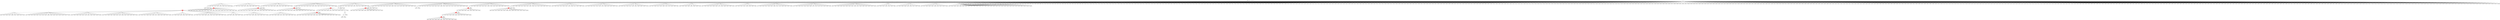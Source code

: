 digraph g {
	"60" -> "61";
	"61" [label="5"];
	"43" -> "44";
	"44" [label="24"];
	"43" -> "45";
	"45" [label="36"];
	"43" -> "46";
	"46" [label="26"];
	"43" -> "47";
	"47" [label="45"];
	"43" -> "48";
	"48" [label="11"];
	"43" -> "49";
	"49" [label="25"];
	"43" -> "50";
	"50" [label="50"];
	"43" -> "51";
	"51" [label="32"];
	"43" -> "52";
	"52" [label="18"];
	"43" -> "53";
	"53" [label="38"];
	"42" -> "43";
	"43" [color=indianred1, style=filled, label="44"];
	"41" -> "42";
	"42" [color=indianred1, style=filled, label="4"];
	"40" -> "41";
	"41" [label="44"];
	"34" -> "35";
	"35" [color=indianred1, style=filled, label="7"];
	"33" -> "34";
	"34" [label="34"];
	"28" -> "29";
	"29" [color=indianred1, style=filled, label="28"];
	"27" -> "28";
	"28" [label="14"];
	"24" -> "25";
	"25" [color=indianred1, style=filled, label="15"];
	"23" -> "24";
	"24" [label="30"];
	"21" -> "22";
	"22" [label="31"];
	"20" -> "21";
	"21" [label="33"];
	"19" -> "20";
	"20" [label="49"];
	"18" -> "19";
	"19" [label="10"];
	"18" -> "23";
	"23" [color=indianred1, style=filled, label="47"];
	"17" -> "18";
	"18" [label="15"];
	"15" -> "16";
	"16" [color=indianred1, style=filled, label="3"];
	"14" -> "15";
	"15" [label="17"];
	"12" -> "13";
	"13" [label="9"];
	"10" -> "11";
	"11" [color=indianred1, style=filled, label="35"];
	"9" -> "10";
	"10" [label="16"];
	"8" -> "9";
	"9" [color=indianred1, style=filled, label="6"];
	"7" -> "8";
	"8" [label="35"];
	"6" -> "7";
	"7" [color=indianred1, style=filled, label="39"];
	"5" -> "6";
	"6" [label="6"];
	"3" -> "4";
	"4" [color=indianred1, style=filled, label="27"];
	"2" -> "3";
	"3" [label="21"];
	"0" -> "1";
	"1" [label="20"];
	"0" -> "2";
	"2" [label="27"];
	"0" -> "5";
	"5" [label="39"];
	"0" -> "12";
	"12" [label="8"];
	"0" -> "14";
	"14" [label="3"];
	"0" -> "17";
	"17" [label="47"];
	"0" -> "26";
	"26" [label="37"];
	"0" -> "27";
	"27" [label="28"];
	"0" -> "30";
	"30" [label="1"];
	"0" -> "31";
	"31" [label="48"];
	"0" -> "32";
	"32" [label="19"];
	"0" -> "33";
	"33" [label="7"];
	"0" -> "36";
	"36" [label="2"];
	"0" -> "37";
	"37" [label="46"];
	"0" -> "38";
	"38" [label="23"];
	"0" -> "39";
	"39" [label="42"];
	"0" -> "40";
	"40" [label="4"];
	"0" -> "54";
	"54" [label="13"];
	"0" -> "55";
	"55" [label="29"];
	"0" -> "56";
	"56" [label="41"];
	"0" -> "57";
	"57" [label="12"];
	"0" -> "58";
	"58" [label="40"];
	"0" -> "59";
	"59" [label="43"];
	"0" -> "60";
	"60" [label="22"];
	"0" [label="germline"];
	"0" -> "cell1";
	"cell1" [shape=box];
	"0" -> "cell2";
	"cell2" [shape=box];
	"50" -> "cell3";
	"cell3" [shape=box];
	"56" -> "cell4";
	"cell4" [shape=box];
	"57" -> "cell5";
	"cell5" [shape=box];
	"0" -> "cell6";
	"cell6" [shape=box];
	"38" -> "cell7";
	"cell7" [shape=box];
	"0" -> "cell8";
	"cell8" [shape=box];
	"60" -> "cell9";
	"cell9" [shape=box];
	"34" -> "cell10";
	"cell10" [shape=box];
	"0" -> "cell11";
	"cell11" [shape=box];
	"0" -> "cell12";
	"cell12" [shape=box];
	"0" -> "cell13";
	"cell13" [shape=box];
	"0" -> "cell14";
	"cell14" [shape=box];
	"48" -> "cell15";
	"cell15" [shape=box];
	"0" -> "cell16";
	"cell16" [shape=box];
	"45" -> "cell17";
	"cell17" [shape=box];
	"0" -> "cell18";
	"cell18" [shape=box];
	"14" -> "cell19";
	"cell19" [shape=box];
	"12" -> "cell20";
	"cell20" [shape=box];
	"36" -> "cell21";
	"cell21" [shape=box];
	"0" -> "cell22";
	"cell22" [shape=box];
	"0" -> "cell23";
	"cell23" [shape=box];
	"0" -> "cell24";
	"cell24" [shape=box];
	"0" -> "cell25";
	"cell25" [shape=box];
	"0" -> "cell26";
	"cell26" [shape=box];
	"59" -> "cell27";
	"cell27" [shape=box];
	"42" -> "cell28";
	"cell28" [shape=box];
	"45" -> "cell29";
	"cell29" [shape=box];
	"0" -> "cell30";
	"cell30" [shape=box];
	"52" -> "cell31";
	"cell31" [shape=box];
	"29" -> "cell32";
	"cell32" [shape=box];
	"0" -> "cell33";
	"cell33" [shape=box];
	"27" -> "cell34";
	"cell34" [shape=box];
	"42" -> "cell35";
	"cell35" [shape=box];
	"4" -> "cell36";
	"cell36" [shape=box];
	"39" -> "cell37";
	"cell37" [shape=box];
	"16" -> "cell38";
	"cell38" [shape=box];
	"58" -> "cell39";
	"cell39" [shape=box];
	"0" -> "cell40";
	"cell40" [shape=box];
	"0" -> "cell41";
	"cell41" [shape=box];
	"31" -> "cell42";
	"cell42" [shape=box];
	"12" -> "cell43";
	"cell43" [shape=box];
	"0" -> "cell44";
	"cell44" [shape=box];
	"0" -> "cell45";
	"cell45" [shape=box];
	"0" -> "cell46";
	"cell46" [shape=box];
	"0" -> "cell47";
	"cell47" [shape=box];
	"33" -> "cell48";
	"cell48" [shape=box];
	"0" -> "cell49";
	"cell49" [shape=box];
	"11" -> "cell50";
	"cell50" [shape=box];
	"12" -> "cell51";
	"cell51" [shape=box];
	"0" -> "cell52";
	"cell52" [shape=box];
	"12" -> "cell53";
	"cell53" [shape=box];
	"0" -> "cell54";
	"cell54" [shape=box];
	"53" -> "cell55";
	"cell55" [shape=box];
	"30" -> "cell56";
	"cell56" [shape=box];
	"33" -> "cell57";
	"cell57" [shape=box];
	"0" -> "cell58";
	"cell58" [shape=box];
	"17" -> "cell59";
	"cell59" [shape=box];
	"0" -> "cell60";
	"cell60" [shape=box];
	"0" -> "cell61";
	"cell61" [shape=box];
	"5" -> "cell62";
	"cell62" [shape=box];
	"51" -> "cell63";
	"cell63" [shape=box];
	"40" -> "cell64";
	"cell64" [shape=box];
	"0" -> "cell65";
	"cell65" [shape=box];
	"0" -> "cell66";
	"cell66" [shape=box];
	"60" -> "cell67";
	"cell67" [shape=box];
	"0" -> "cell68";
	"cell68" [shape=box];
	"11" -> "cell69";
	"cell69" [shape=box];
	"17" -> "cell70";
	"cell70" [shape=box];
	"0" -> "cell71";
	"cell71" [shape=box];
	"31" -> "cell72";
	"cell72" [shape=box];
	"26" -> "cell73";
	"cell73" [shape=box];
	"0" -> "cell74";
	"cell74" [shape=box];
	"57" -> "cell75";
	"cell75" [shape=box];
	"0" -> "cell76";
	"cell76" [shape=box];
	"49" -> "cell77";
	"cell77" [shape=box];
	"0" -> "cell78";
	"cell78" [shape=box];
	"9" -> "cell79";
	"cell79" [shape=box];
	"0" -> "cell80";
	"cell80" [shape=box];
	"60" -> "cell81";
	"cell81" [shape=box];
	"1" -> "cell82";
	"cell82" [shape=box];
	"27" -> "cell83";
	"cell83" [shape=box];
	"0" -> "cell84";
	"cell84" [shape=box];
	"0" -> "cell85";
	"cell85" [shape=box];
	"37" -> "cell86";
	"cell86" [shape=box];
	"0" -> "cell87";
	"cell87" [shape=box];
	"35" -> "cell88";
	"cell88" [shape=box];
	"0" -> "cell89";
	"cell89" [shape=box];
	"0" -> "cell90";
	"cell90" [shape=box];
	"0" -> "cell91";
	"cell91" [shape=box];
	"0" -> "cell92";
	"cell92" [shape=box];
	"0" -> "cell93";
	"cell93" [shape=box];
	"0" -> "cell94";
	"cell94" [shape=box];
	"0" -> "cell95";
	"cell95" [shape=box];
	"0" -> "cell96";
	"cell96" [shape=box];
	"0" -> "cell97";
	"cell97" [shape=box];
	"30" -> "cell98";
	"cell98" [shape=box];
	"25" -> "cell99";
	"cell99" [shape=box];
	"0" -> "cell100";
	"cell100" [shape=box];
	"0" -> "cell101";
	"cell101" [shape=box];
	"46" -> "cell102";
	"cell102" [shape=box];
	"56" -> "cell103";
	"cell103" [shape=box];
	"12" -> "cell104";
	"cell104" [shape=box];
	"55" -> "cell105";
	"cell105" [shape=box];
	"51" -> "cell106";
	"cell106" [shape=box];
	"4" -> "cell107";
	"cell107" [shape=box];
	"35" -> "cell108";
	"cell108" [shape=box];
	"0" -> "cell109";
	"cell109" [shape=box];
	"0" -> "cell110";
	"cell110" [shape=box];
	"40" -> "cell111";
	"cell111" [shape=box];
	"13" -> "cell112";
	"cell112" [shape=box];
	"47" -> "cell113";
	"cell113" [shape=box];
	"30" -> "cell114";
	"cell114" [shape=box];
	"42" -> "cell115";
	"cell115" [shape=box];
	"23" -> "cell116";
	"cell116" [shape=box];
	"0" -> "cell117";
	"cell117" [shape=box];
	"0" -> "cell118";
	"cell118" [shape=box];
	"29" -> "cell119";
	"cell119" [shape=box];
	"0" -> "cell120";
	"cell120" [shape=box];
	"0" -> "cell121";
	"cell121" [shape=box];
	"0" -> "cell122";
	"cell122" [shape=box];
	"50" -> "cell123";
	"cell123" [shape=box];
	"33" -> "cell124";
	"cell124" [shape=box];
	"0" -> "cell125";
	"cell125" [shape=box];
	"0" -> "cell126";
	"cell126" [shape=box];
	"0" -> "cell127";
	"cell127" [shape=box];
	"14" -> "cell128";
	"cell128" [shape=box];
	"27" -> "cell129";
	"cell129" [shape=box];
	"0" -> "cell130";
	"cell130" [shape=box];
	"42" -> "cell131";
	"cell131" [shape=box];
	"0" -> "cell132";
	"cell132" [shape=box];
	"38" -> "cell133";
	"cell133" [shape=box];
	"0" -> "cell134";
	"cell134" [shape=box];
	"0" -> "cell135";
	"cell135" [shape=box];
	"0" -> "cell136";
	"cell136" [shape=box];
	"0" -> "cell137";
	"cell137" [shape=box];
	"0" -> "cell138";
	"cell138" [shape=box];
	"7" -> "cell139";
	"cell139" [shape=box];
	"27" -> "cell140";
	"cell140" [shape=box];
	"50" -> "cell141";
	"cell141" [shape=box];
	"35" -> "cell142";
	"cell142" [shape=box];
	"61" -> "cell143";
	"cell143" [shape=box];
	"9" -> "cell144";
	"cell144" [shape=box];
	"0" -> "cell145";
	"cell145" [shape=box];
	"0" -> "cell146";
	"cell146" [shape=box];
	"0" -> "cell147";
	"cell147" [shape=box];
	"14" -> "cell148";
	"cell148" [shape=box];
	"0" -> "cell149";
	"cell149" [shape=box];
	"53" -> "cell150";
	"cell150" [shape=box];
	"0" -> "cell151";
	"cell151" [shape=box];
	"52" -> "cell152";
	"cell152" [shape=box];
	"0" -> "cell153";
	"cell153" [shape=box];
	"0" -> "cell154";
	"cell154" [shape=box];
	"37" -> "cell155";
	"cell155" [shape=box];
	"26" -> "cell156";
	"cell156" [shape=box];
	"37" -> "cell157";
	"cell157" [shape=box];
	"45" -> "cell158";
	"cell158" [shape=box];
	"0" -> "cell159";
	"cell159" [shape=box];
	"0" -> "cell160";
	"cell160" [shape=box];
	"26" -> "cell161";
	"cell161" [shape=box];
	"0" -> "cell162";
	"cell162" [shape=box];
	"0" -> "cell163";
	"cell163" [shape=box];
	"16" -> "cell164";
	"cell164" [shape=box];
	"42" -> "cell165";
	"cell165" [shape=box];
	"0" -> "cell166";
	"cell166" [shape=box];
	"0" -> "cell167";
	"cell167" [shape=box];
	"0" -> "cell168";
	"cell168" [shape=box];
	"49" -> "cell169";
	"cell169" [shape=box];
	"0" -> "cell170";
	"cell170" [shape=box];
	"0" -> "cell171";
	"cell171" [shape=box];
	"0" -> "cell172";
	"cell172" [shape=box];
	"4" -> "cell173";
	"cell173" [shape=box];
	"0" -> "cell174";
	"cell174" [shape=box];
	"0" -> "cell175";
	"cell175" [shape=box];
	"0" -> "cell176";
	"cell176" [shape=box];
	"35" -> "cell177";
	"cell177" [shape=box];
	"47" -> "cell178";
	"cell178" [shape=box];
	"0" -> "cell179";
	"cell179" [shape=box];
	"30" -> "cell180";
	"cell180" [shape=box];
	"0" -> "cell181";
	"cell181" [shape=box];
	"0" -> "cell182";
	"cell182" [shape=box];
	"2" -> "cell183";
	"cell183" [shape=box];
	"39" -> "cell184";
	"cell184" [shape=box];
	"0" -> "cell185";
	"cell185" [shape=box];
	"1" -> "cell186";
	"cell186" [shape=box];
	"28" -> "cell187";
	"cell187" [shape=box];
	"23" -> "cell188";
	"cell188" [shape=box];
	"0" -> "cell189";
	"cell189" [shape=box];
	"0" -> "cell190";
	"cell190" [shape=box];
	"16" -> "cell191";
	"cell191" [shape=box];
	"59" -> "cell192";
	"cell192" [shape=box];
	"49" -> "cell193";
	"cell193" [shape=box];
	"0" -> "cell194";
	"cell194" [shape=box];
	"13" -> "cell195";
	"cell195" [shape=box];
	"0" -> "cell196";
	"cell196" [shape=box];
	"0" -> "cell197";
	"cell197" [shape=box];
	"59" -> "cell198";
	"cell198" [shape=box];
	"0" -> "cell199";
	"cell199" [shape=box];
	"0" -> "cell200";
	"cell200" [shape=box];
	"0" -> "cell201";
	"cell201" [shape=box];
	"9" -> "cell202";
	"cell202" [shape=box];
	"44" -> "cell203";
	"cell203" [shape=box];
	"55" -> "cell204";
	"cell204" [shape=box];
	"0" -> "cell205";
	"cell205" [shape=box];
	"7" -> "cell206";
	"cell206" [shape=box];
	"42" -> "cell207";
	"cell207" [shape=box];
	"59" -> "cell208";
	"cell208" [shape=box];
	"0" -> "cell209";
	"cell209" [shape=box];
	"54" -> "cell210";
	"cell210" [shape=box];
	"0" -> "cell211";
	"cell211" [shape=box];
	"0" -> "cell212";
	"cell212" [shape=box];
	"0" -> "cell213";
	"cell213" [shape=box];
	"0" -> "cell214";
	"cell214" [shape=box];
	"0" -> "cell215";
	"cell215" [shape=box];
	"48" -> "cell216";
	"cell216" [shape=box];
	"48" -> "cell217";
	"cell217" [shape=box];
	"0" -> "cell218";
	"cell218" [shape=box];
	"0" -> "cell219";
	"cell219" [shape=box];
	"0" -> "cell220";
	"cell220" [shape=box];
	"0" -> "cell221";
	"cell221" [shape=box];
	"0" -> "cell222";
	"cell222" [shape=box];
	"49" -> "cell223";
	"cell223" [shape=box];
	"11" -> "cell224";
	"cell224" [shape=box];
	"0" -> "cell225";
	"cell225" [shape=box];
	"51" -> "cell226";
	"cell226" [shape=box];
	"0" -> "cell227";
	"cell227" [shape=box];
	"0" -> "cell228";
	"cell228" [shape=box];
	"0" -> "cell229";
	"cell229" [shape=box];
	"0" -> "cell230";
	"cell230" [shape=box];
	"1" -> "cell231";
	"cell231" [shape=box];
	"23" -> "cell232";
	"cell232" [shape=box];
	"0" -> "cell233";
	"cell233" [shape=box];
	"0" -> "cell234";
	"cell234" [shape=box];
	"0" -> "cell235";
	"cell235" [shape=box];
	"39" -> "cell236";
	"cell236" [shape=box];
	"0" -> "cell237";
	"cell237" [shape=box];
	"24" -> "cell238";
	"cell238" [shape=box];
	"0" -> "cell239";
	"cell239" [shape=box];
	"29" -> "cell240";
	"cell240" [shape=box];
	"52" -> "cell241";
	"cell241" [shape=box];
	"58" -> "cell242";
	"cell242" [shape=box];
	"44" -> "cell243";
	"cell243" [shape=box];
	"0" -> "cell244";
	"cell244" [shape=box];
	"0" -> "cell245";
	"cell245" [shape=box];
	"27" -> "cell246";
	"cell246" [shape=box];
	"30" -> "cell247";
	"cell247" [shape=box];
	"0" -> "cell248";
	"cell248" [shape=box];
	"0" -> "cell249";
	"cell249" [shape=box];
	"0" -> "cell250";
	"cell250" [shape=box];
	"35" -> "cell251";
	"cell251" [shape=box];
	"60" -> "cell252";
	"cell252" [shape=box];
	"33" -> "cell253";
	"cell253" [shape=box];
	"16" -> "cell254";
	"cell254" [shape=box];
	"40" -> "cell255";
	"cell255" [shape=box];
	"44" -> "cell256";
	"cell256" [shape=box];
	"0" -> "cell257";
	"cell257" [shape=box];
	"0" -> "cell258";
	"cell258" [shape=box];
	"5" -> "cell259";
	"cell259" [shape=box];
	"0" -> "cell260";
	"cell260" [shape=box];
	"27" -> "cell261";
	"cell261" [shape=box];
	"0" -> "cell262";
	"cell262" [shape=box];
	"56" -> "cell263";
	"cell263" [shape=box];
	"59" -> "cell264";
	"cell264" [shape=box];
	"5" -> "cell265";
	"cell265" [shape=box];
	"61" -> "cell266";
	"cell266" [shape=box];
	"40" -> "cell267";
	"cell267" [shape=box];
	"11" -> "cell268";
	"cell268" [shape=box];
	"50" -> "cell269";
	"cell269" [shape=box];
	"0" -> "cell270";
	"cell270" [shape=box];
	"26" -> "cell271";
	"cell271" [shape=box];
	"0" -> "cell272";
	"cell272" [shape=box];
	"1" -> "cell273";
	"cell273" [shape=box];
	"0" -> "cell274";
	"cell274" [shape=box];
	"14" -> "cell275";
	"cell275" [shape=box];
	"0" -> "cell276";
	"cell276" [shape=box];
	"39" -> "cell277";
	"cell277" [shape=box];
	"29" -> "cell278";
	"cell278" [shape=box];
	"0" -> "cell279";
	"cell279" [shape=box];
	"0" -> "cell280";
	"cell280" [shape=box];
	"54" -> "cell281";
	"cell281" [shape=box];
	"35" -> "cell282";
	"cell282" [shape=box];
	"0" -> "cell283";
	"cell283" [shape=box];
	"29" -> "cell284";
	"cell284" [shape=box];
	"0" -> "cell285";
	"cell285" [shape=box];
	"0" -> "cell286";
	"cell286" [shape=box];
	"25" -> "cell287";
	"cell287" [shape=box];
	"48" -> "cell288";
	"cell288" [shape=box];
	"0" -> "cell289";
	"cell289" [shape=box];
	"54" -> "cell290";
	"cell290" [shape=box];
	"30" -> "cell291";
	"cell291" [shape=box];
	"0" -> "cell292";
	"cell292" [shape=box];
	"57" -> "cell293";
	"cell293" [shape=box];
	"25" -> "cell294";
	"cell294" [shape=box];
	"0" -> "cell295";
	"cell295" [shape=box];
	"54" -> "cell296";
	"cell296" [shape=box];
	"0" -> "cell297";
	"cell297" [shape=box];
	"0" -> "cell298";
	"cell298" [shape=box];
	"0" -> "cell299";
	"cell299" [shape=box];
	"27" -> "cell300";
	"cell300" [shape=box];
	"0" -> "cell301";
	"cell301" [shape=box];
	"0" -> "cell302";
	"cell302" [shape=box];
	"0" -> "cell303";
	"cell303" [shape=box];
	"17" -> "cell304";
	"cell304" [shape=box];
	"0" -> "cell305";
	"cell305" [shape=box];
	"59" -> "cell306";
	"cell306" [shape=box];
	"0" -> "cell307";
	"cell307" [shape=box];
	"0" -> "cell308";
	"cell308" [shape=box];
	"0" -> "cell309";
	"cell309" [shape=box];
	"0" -> "cell310";
	"cell310" [shape=box];
	"0" -> "cell311";
	"cell311" [shape=box];
	"0" -> "cell312";
	"cell312" [shape=box];
	"46" -> "cell313";
	"cell313" [shape=box];
	"0" -> "cell314";
	"cell314" [shape=box];
	"25" -> "cell315";
	"cell315" [shape=box];
	"0" -> "cell316";
	"cell316" [shape=box];
	"42" -> "cell317";
	"cell317" [shape=box];
	"38" -> "cell318";
	"cell318" [shape=box];
	"0" -> "cell319";
	"cell319" [shape=box];
	"54" -> "cell320";
	"cell320" [shape=box];
	"0" -> "cell321";
	"cell321" [shape=box];
	"0" -> "cell322";
	"cell322" [shape=box];
	"0" -> "cell323";
	"cell323" [shape=box];
	"40" -> "cell324";
	"cell324" [shape=box];
	"0" -> "cell325";
	"cell325" [shape=box];
	"0" -> "cell326";
	"cell326" [shape=box];
	"38" -> "cell327";
	"cell327" [shape=box];
	"6" -> "cell328";
	"cell328" [shape=box];
	"0" -> "cell329";
	"cell329" [shape=box];
	"0" -> "cell330";
	"cell330" [shape=box];
	"14" -> "cell331";
	"cell331" [shape=box];
	"33" -> "cell332";
	"cell332" [shape=box];
	"1" -> "cell333";
	"cell333" [shape=box];
	"34" -> "cell334";
	"cell334" [shape=box];
	"0" -> "cell335";
	"cell335" [shape=box];
	"0" -> "cell336";
	"cell336" [shape=box];
	"0" -> "cell337";
	"cell337" [shape=box];
	"0" -> "cell338";
	"cell338" [shape=box];
	"2" -> "cell339";
	"cell339" [shape=box];
	"32" -> "cell340";
	"cell340" [shape=box];
	"0" -> "cell341";
	"cell341" [shape=box];
	"0" -> "cell342";
	"cell342" [shape=box];
	"0" -> "cell343";
	"cell343" [shape=box];
	"3" -> "cell344";
	"cell344" [shape=box];
	"0" -> "cell345";
	"cell345" [shape=box];
	"0" -> "cell346";
	"cell346" [shape=box];
	"0" -> "cell347";
	"cell347" [shape=box];
	"0" -> "cell348";
	"cell348" [shape=box];
	"0" -> "cell349";
	"cell349" [shape=box];
	"32" -> "cell350";
	"cell350" [shape=box];
	"30" -> "cell351";
	"cell351" [shape=box];
	"0" -> "cell352";
	"cell352" [shape=box];
	"5" -> "cell353";
	"cell353" [shape=box];
	"0" -> "cell354";
	"cell354" [shape=box];
	"0" -> "cell355";
	"cell355" [shape=box];
	"0" -> "cell356";
	"cell356" [shape=box];
	"7" -> "cell357";
	"cell357" [shape=box];
	"47" -> "cell358";
	"cell358" [shape=box];
	"58" -> "cell359";
	"cell359" [shape=box];
	"9" -> "cell360";
	"cell360" [shape=box];
	"0" -> "cell361";
	"cell361" [shape=box];
	"52" -> "cell362";
	"cell362" [shape=box];
	"56" -> "cell363";
	"cell363" [shape=box];
	"53" -> "cell364";
	"cell364" [shape=box];
	"9" -> "cell365";
	"cell365" [shape=box];
	"17" -> "cell366";
	"cell366" [shape=box];
	"42" -> "cell367";
	"cell367" [shape=box];
	"25" -> "cell368";
	"cell368" [shape=box];
	"2" -> "cell369";
	"cell369" [shape=box];
	"0" -> "cell370";
	"cell370" [shape=box];
	"0" -> "cell371";
	"cell371" [shape=box];
	"1" -> "cell372";
	"cell372" [shape=box];
	"0" -> "cell373";
	"cell373" [shape=box];
	"59" -> "cell374";
	"cell374" [shape=box];
	"0" -> "cell375";
	"cell375" [shape=box];
	"0" -> "cell376";
	"cell376" [shape=box];
	"0" -> "cell377";
	"cell377" [shape=box];
	"0" -> "cell378";
	"cell378" [shape=box];
	"0" -> "cell379";
	"cell379" [shape=box];
	"0" -> "cell380";
	"cell380" [shape=box];
	"47" -> "cell381";
	"cell381" [shape=box];
	"0" -> "cell382";
	"cell382" [shape=box];
	"35" -> "cell383";
	"cell383" [shape=box];
	"0" -> "cell384";
	"cell384" [shape=box];
	"16" -> "cell385";
	"cell385" [shape=box];
	"47" -> "cell386";
	"cell386" [shape=box];
	"0" -> "cell387";
	"cell387" [shape=box];
	"0" -> "cell388";
	"cell388" [shape=box];
	"47" -> "cell389";
	"cell389" [shape=box];
	"42" -> "cell390";
	"cell390" [shape=box];
	"0" -> "cell391";
	"cell391" [shape=box];
	"0" -> "cell392";
	"cell392" [shape=box];
	"0" -> "cell393";
	"cell393" [shape=box];
	"0" -> "cell394";
	"cell394" [shape=box];
	"0" -> "cell395";
	"cell395" [shape=box];
	"53" -> "cell396";
	"cell396" [shape=box];
	"0" -> "cell397";
	"cell397" [shape=box];
	"0" -> "cell398";
	"cell398" [shape=box];
	"54" -> "cell399";
	"cell399" [shape=box];
	"0" -> "cell400";
	"cell400" [shape=box];
	"0" -> "cell401";
	"cell401" [shape=box];
	"25" -> "cell402";
	"cell402" [shape=box];
	"27" -> "cell403";
	"cell403" [shape=box];
	"59" -> "cell404";
	"cell404" [shape=box];
	"0" -> "cell405";
	"cell405" [shape=box];
	"12" -> "cell406";
	"cell406" [shape=box];
	"0" -> "cell407";
	"cell407" [shape=box];
	"0" -> "cell408";
	"cell408" [shape=box];
	"49" -> "cell409";
	"cell409" [shape=box];
	"0" -> "cell410";
	"cell410" [shape=box];
	"0" -> "cell411";
	"cell411" [shape=box];
	"0" -> "cell412";
	"cell412" [shape=box];
	"55" -> "cell413";
	"cell413" [shape=box];
	"53" -> "cell414";
	"cell414" [shape=box];
	"0" -> "cell415";
	"cell415" [shape=box];
	"0" -> "cell416";
	"cell416" [shape=box];
	"0" -> "cell417";
	"cell417" [shape=box];
	"0" -> "cell418";
	"cell418" [shape=box];
	"0" -> "cell419";
	"cell419" [shape=box];
	"5" -> "cell420";
	"cell420" [shape=box];
	"0" -> "cell421";
	"cell421" [shape=box];
	"0" -> "cell422";
	"cell422" [shape=box];
	"0" -> "cell423";
	"cell423" [shape=box];
	"0" -> "cell424";
	"cell424" [shape=box];
	"0" -> "cell425";
	"cell425" [shape=box];
	"0" -> "cell426";
	"cell426" [shape=box];
	"0" -> "cell427";
	"cell427" [shape=box];
	"0" -> "cell428";
	"cell428" [shape=box];
	"0" -> "cell429";
	"cell429" [shape=box];
	"0" -> "cell430";
	"cell430" [shape=box];
	"0" -> "cell431";
	"cell431" [shape=box];
	"12" -> "cell432";
	"cell432" [shape=box];
	"0" -> "cell433";
	"cell433" [shape=box];
	"39" -> "cell434";
	"cell434" [shape=box];
	"54" -> "cell435";
	"cell435" [shape=box];
	"16" -> "cell436";
	"cell436" [shape=box];
	"48" -> "cell437";
	"cell437" [shape=box];
	"59" -> "cell438";
	"cell438" [shape=box];
	"0" -> "cell439";
	"cell439" [shape=box];
	"1" -> "cell440";
	"cell440" [shape=box];
	"37" -> "cell441";
	"cell441" [shape=box];
	"0" -> "cell442";
	"cell442" [shape=box];
	"0" -> "cell443";
	"cell443" [shape=box];
	"47" -> "cell444";
	"cell444" [shape=box];
	"0" -> "cell445";
	"cell445" [shape=box];
	"17" -> "cell446";
	"cell446" [shape=box];
	"0" -> "cell447";
	"cell447" [shape=box];
	"9" -> "cell448";
	"cell448" [shape=box];
	"14" -> "cell449";
	"cell449" [shape=box];
	"58" -> "cell450";
	"cell450" [shape=box];
	"35" -> "cell451";
	"cell451" [shape=box];
	"0" -> "cell452";
	"cell452" [shape=box];
	"22" -> "cell453";
	"cell453" [shape=box];
	"45" -> "cell454";
	"cell454" [shape=box];
	"0" -> "cell455";
	"cell455" [shape=box];
	"0" -> "cell456";
	"cell456" [shape=box];
	"17" -> "cell457";
	"cell457" [shape=box];
	"0" -> "cell458";
	"cell458" [shape=box];
	"23" -> "cell459";
	"cell459" [shape=box];
	"48" -> "cell460";
	"cell460" [shape=box];
	"42" -> "cell461";
	"cell461" [shape=box];
	"14" -> "cell462";
	"cell462" [shape=box];
	"0" -> "cell463";
	"cell463" [shape=box];
	"49" -> "cell464";
	"cell464" [shape=box];
	"0" -> "cell465";
	"cell465" [shape=box];
	"57" -> "cell466";
	"cell466" [shape=box];
	"2" -> "cell467";
	"cell467" [shape=box];
	"31" -> "cell468";
	"cell468" [shape=box];
	"32" -> "cell469";
	"cell469" [shape=box];
	"26" -> "cell470";
	"cell470" [shape=box];
	"48" -> "cell471";
	"cell471" [shape=box];
	"0" -> "cell472";
	"cell472" [shape=box];
	"31" -> "cell473";
	"cell473" [shape=box];
	"29" -> "cell474";
	"cell474" [shape=box];
	"0" -> "cell475";
	"cell475" [shape=box];
	"60" -> "cell476";
	"cell476" [shape=box];
	"0" -> "cell477";
	"cell477" [shape=box];
	"42" -> "cell478";
	"cell478" [shape=box];
	"0" -> "cell479";
	"cell479" [shape=box];
	"35" -> "cell480";
	"cell480" [shape=box];
	"7" -> "cell481";
	"cell481" [shape=box];
	"29" -> "cell482";
	"cell482" [shape=box];
	"0" -> "cell483";
	"cell483" [shape=box];
	"0" -> "cell484";
	"cell484" [shape=box];
	"47" -> "cell485";
	"cell485" [shape=box];
	"0" -> "cell486";
	"cell486" [shape=box];
	"42" -> "cell487";
	"cell487" [shape=box];
	"0" -> "cell488";
	"cell488" [shape=box];
	"0" -> "cell489";
	"cell489" [shape=box];
	"3" -> "cell490";
	"cell490" [shape=box];
	"0" -> "cell491";
	"cell491" [shape=box];
	"0" -> "cell492";
	"cell492" [shape=box];
	"38" -> "cell493";
	"cell493" [shape=box];
	"0" -> "cell494";
	"cell494" [shape=box];
	"0" -> "cell495";
	"cell495" [shape=box];
	"0" -> "cell496";
	"cell496" [shape=box];
	"0" -> "cell497";
	"cell497" [shape=box];
	"4" -> "cell498";
	"cell498" [shape=box];
	"0" -> "cell499";
	"cell499" [shape=box];
	"0" -> "cell500";
	"cell500" [shape=box];
	"7" -> "cell501";
	"cell501" [shape=box];
	"0" -> "cell502";
	"cell502" [shape=box];
	"0" -> "cell503";
	"cell503" [shape=box];
	"0" -> "cell504";
	"cell504" [shape=box];
	"2" -> "cell505";
	"cell505" [shape=box];
	"0" -> "cell506";
	"cell506" [shape=box];
	"0" -> "cell507";
	"cell507" [shape=box];
	"0" -> "cell508";
	"cell508" [shape=box];
	"0" -> "cell509";
	"cell509" [shape=box];
	"55" -> "cell510";
	"cell510" [shape=box];
	"4" -> "cell511";
	"cell511" [shape=box];
	"0" -> "cell512";
	"cell512" [shape=box];
	"55" -> "cell513";
	"cell513" [shape=box];
	"19" -> "cell514";
	"cell514" [shape=box];
	"56" -> "cell515";
	"cell515" [shape=box];
	"0" -> "cell516";
	"cell516" [shape=box];
	"0" -> "cell517";
	"cell517" [shape=box];
	"0" -> "cell518";
	"cell518" [shape=box];
	"36" -> "cell519";
	"cell519" [shape=box];
	"0" -> "cell520";
	"cell520" [shape=box];
	"5" -> "cell521";
	"cell521" [shape=box];
	"28" -> "cell522";
	"cell522" [shape=box];
	"0" -> "cell523";
	"cell523" [shape=box];
	"29" -> "cell524";
	"cell524" [shape=box];
	"29" -> "cell525";
	"cell525" [shape=box];
	"39" -> "cell526";
	"cell526" [shape=box];
	"0" -> "cell527";
	"cell527" [shape=box];
	"46" -> "cell528";
	"cell528" [shape=box];
	"11" -> "cell529";
	"cell529" [shape=box];
	"0" -> "cell530";
	"cell530" [shape=box];
	"2" -> "cell531";
	"cell531" [shape=box];
	"0" -> "cell532";
	"cell532" [shape=box];
	"0" -> "cell533";
	"cell533" [shape=box];
	"0" -> "cell534";
	"cell534" [shape=box];
	"0" -> "cell535";
	"cell535" [shape=box];
	"0" -> "cell536";
	"cell536" [shape=box];
	"47" -> "cell537";
	"cell537" [shape=box];
	"0" -> "cell538";
	"cell538" [shape=box];
	"0" -> "cell539";
	"cell539" [shape=box];
	"0" -> "cell540";
	"cell540" [shape=box];
	"44" -> "cell541";
	"cell541" [shape=box];
	"0" -> "cell542";
	"cell542" [shape=box];
	"0" -> "cell543";
	"cell543" [shape=box];
	"35" -> "cell544";
	"cell544" [shape=box];
	"0" -> "cell545";
	"cell545" [shape=box];
	"0" -> "cell546";
	"cell546" [shape=box];
	"0" -> "cell547";
	"cell547" [shape=box];
	"0" -> "cell548";
	"cell548" [shape=box];
	"36" -> "cell549";
	"cell549" [shape=box];
	"0" -> "cell550";
	"cell550" [shape=box];
	"0" -> "cell551";
	"cell551" [shape=box];
	"0" -> "cell552";
	"cell552" [shape=box];
	"0" -> "cell553";
	"cell553" [shape=box];
	"58" -> "cell554";
	"cell554" [shape=box];
	"5" -> "cell555";
	"cell555" [shape=box];
	"44" -> "cell556";
	"cell556" [shape=box];
	"0" -> "cell557";
	"cell557" [shape=box];
	"0" -> "cell558";
	"cell558" [shape=box];
	"0" -> "cell559";
	"cell559" [shape=box];
	"0" -> "cell560";
	"cell560" [shape=box];
	"2" -> "cell561";
	"cell561" [shape=box];
	"0" -> "cell562";
	"cell562" [shape=box];
	"0" -> "cell563";
	"cell563" [shape=box];
	"31" -> "cell564";
	"cell564" [shape=box];
	"48" -> "cell565";
	"cell565" [shape=box];
	"2" -> "cell566";
	"cell566" [shape=box];
	"0" -> "cell567";
	"cell567" [shape=box];
	"0" -> "cell568";
	"cell568" [shape=box];
	"33" -> "cell569";
	"cell569" [shape=box];
	"12" -> "cell570";
	"cell570" [shape=box];
	"0" -> "cell571";
	"cell571" [shape=box];
	"4" -> "cell572";
	"cell572" [shape=box];
	"0" -> "cell573";
	"cell573" [shape=box];
	"0" -> "cell574";
	"cell574" [shape=box];
	"36" -> "cell575";
	"cell575" [shape=box];
	"0" -> "cell576";
	"cell576" [shape=box];
	"0" -> "cell577";
	"cell577" [shape=box];
	"0" -> "cell578";
	"cell578" [shape=box];
	"0" -> "cell579";
	"cell579" [shape=box];
	"4" -> "cell580";
	"cell580" [shape=box];
	"0" -> "cell581";
	"cell581" [shape=box];
	"25" -> "cell582";
	"cell582" [shape=box];
	"0" -> "cell583";
	"cell583" [shape=box];
	"0" -> "cell584";
	"cell584" [shape=box];
	"0" -> "cell585";
	"cell585" [shape=box];
	"0" -> "cell586";
	"cell586" [shape=box];
	"53" -> "cell587";
	"cell587" [shape=box];
	"0" -> "cell588";
	"cell588" [shape=box];
	"0" -> "cell589";
	"cell589" [shape=box];
	"0" -> "cell590";
	"cell590" [shape=box];
	"0" -> "cell591";
	"cell591" [shape=box];
	"0" -> "cell592";
	"cell592" [shape=box];
	"12" -> "cell593";
	"cell593" [shape=box];
	"0" -> "cell594";
	"cell594" [shape=box];
	"0" -> "cell595";
	"cell595" [shape=box];
	"0" -> "cell596";
	"cell596" [shape=box];
	"44" -> "cell597";
	"cell597" [shape=box];
	"50" -> "cell598";
	"cell598" [shape=box];
	"44" -> "cell599";
	"cell599" [shape=box];
	"59" -> "cell600";
	"cell600" [shape=box];
	"52" -> "cell601";
	"cell601" [shape=box];
	"0" -> "cell602";
	"cell602" [shape=box];
	"0" -> "cell603";
	"cell603" [shape=box];
	"55" -> "cell604";
	"cell604" [shape=box];
	"30" -> "cell605";
	"cell605" [shape=box];
	"32" -> "cell606";
	"cell606" [shape=box];
	"0" -> "cell607";
	"cell607" [shape=box];
	"5" -> "cell608";
	"cell608" [shape=box];
	"36" -> "cell609";
	"cell609" [shape=box];
	"4" -> "cell610";
	"cell610" [shape=box];
	"0" -> "cell611";
	"cell611" [shape=box];
	"0" -> "cell612";
	"cell612" [shape=box];
	"0" -> "cell613";
	"cell613" [shape=box];
	"50" -> "cell614";
	"cell614" [shape=box];
	"0" -> "cell615";
	"cell615" [shape=box];
	"27" -> "cell616";
	"cell616" [shape=box];
	"0" -> "cell617";
	"cell617" [shape=box];
	"60" -> "cell618";
	"cell618" [shape=box];
	"0" -> "cell619";
	"cell619" [shape=box];
	"46" -> "cell620";
	"cell620" [shape=box];
	"54" -> "cell621";
	"cell621" [shape=box];
	"32" -> "cell622";
	"cell622" [shape=box];
	"56" -> "cell623";
	"cell623" [shape=box];
	"58" -> "cell624";
	"cell624" [shape=box];
	"33" -> "cell625";
	"cell625" [shape=box];
	"0" -> "cell626";
	"cell626" [shape=box];
	"11" -> "cell627";
	"cell627" [shape=box];
	"58" -> "cell628";
	"cell628" [shape=box];
	"51" -> "cell629";
	"cell629" [shape=box];
	"53" -> "cell630";
	"cell630" [shape=box];
	"7" -> "cell631";
	"cell631" [shape=box];
	"50" -> "cell632";
	"cell632" [shape=box];
	"0" -> "cell633";
	"cell633" [shape=box];
	"0" -> "cell634";
	"cell634" [shape=box];
	"0" -> "cell635";
	"cell635" [shape=box];
	"15" -> "cell636";
	"cell636" [shape=box];
	"38" -> "cell637";
	"cell637" [shape=box];
	"0" -> "cell638";
	"cell638" [shape=box];
	"33" -> "cell639";
	"cell639" [shape=box];
	"0" -> "cell640";
	"cell640" [shape=box];
	"26" -> "cell641";
	"cell641" [shape=box];
	"25" -> "cell642";
	"cell642" [shape=box];
	"0" -> "cell643";
	"cell643" [shape=box];
	"15" -> "cell644";
	"cell644" [shape=box];
	"0" -> "cell645";
	"cell645" [shape=box];
	"0" -> "cell646";
	"cell646" [shape=box];
	"25" -> "cell647";
	"cell647" [shape=box];
	"36" -> "cell648";
	"cell648" [shape=box];
	"0" -> "cell649";
	"cell649" [shape=box];
	"0" -> "cell650";
	"cell650" [shape=box];
	"11" -> "cell651";
	"cell651" [shape=box];
	"0" -> "cell652";
	"cell652" [shape=box];
	"31" -> "cell653";
	"cell653" [shape=box];
	"54" -> "cell654";
	"cell654" [shape=box];
	"0" -> "cell655";
	"cell655" [shape=box];
	"0" -> "cell656";
	"cell656" [shape=box];
	"46" -> "cell657";
	"cell657" [shape=box];
	"37" -> "cell658";
	"cell658" [shape=box];
	"58" -> "cell659";
	"cell659" [shape=box];
	"38" -> "cell660";
	"cell660" [shape=box];
	"40" -> "cell661";
	"cell661" [shape=box];
	"16" -> "cell662";
	"cell662" [shape=box];
	"25" -> "cell663";
	"cell663" [shape=box];
	"14" -> "cell664";
	"cell664" [shape=box];
	"0" -> "cell665";
	"cell665" [shape=box];
	"0" -> "cell666";
	"cell666" [shape=box];
	"12" -> "cell667";
	"cell667" [shape=box];
	"16" -> "cell668";
	"cell668" [shape=box];
	"4" -> "cell669";
	"cell669" [shape=box];
	"0" -> "cell670";
	"cell670" [shape=box];
	"38" -> "cell671";
	"cell671" [shape=box];
	"7" -> "cell672";
	"cell672" [shape=box];
	"29" -> "cell673";
	"cell673" [shape=box];
	"35" -> "cell674";
	"cell674" [shape=box];
	"45" -> "cell675";
	"cell675" [shape=box];
	"0" -> "cell676";
	"cell676" [shape=box];
	"54" -> "cell677";
	"cell677" [shape=box];
	"0" -> "cell678";
	"cell678" [shape=box];
	"0" -> "cell679";
	"cell679" [shape=box];
	"0" -> "cell680";
	"cell680" [shape=box];
	"0" -> "cell681";
	"cell681" [shape=box];
	"0" -> "cell682";
	"cell682" [shape=box];
	"12" -> "cell683";
	"cell683" [shape=box];
	"10" -> "cell684";
	"cell684" [shape=box];
	"1" -> "cell685";
	"cell685" [shape=box];
	"0" -> "cell686";
	"cell686" [shape=box];
	"0" -> "cell687";
	"cell687" [shape=box];
	"40" -> "cell688";
	"cell688" [shape=box];
	"16" -> "cell689";
	"cell689" [shape=box];
	"0" -> "cell690";
	"cell690" [shape=box];
	"0" -> "cell691";
	"cell691" [shape=box];
	"0" -> "cell692";
	"cell692" [shape=box];
	"39" -> "cell693";
	"cell693" [shape=box];
	"15" -> "cell694";
	"cell694" [shape=box];
	"42" -> "cell695";
	"cell695" [shape=box];
	"0" -> "cell696";
	"cell696" [shape=box];
	"0" -> "cell697";
	"cell697" [shape=box];
	"53" -> "cell698";
	"cell698" [shape=box];
	"37" -> "cell699";
	"cell699" [shape=box];
	"9" -> "cell700";
	"cell700" [shape=box];
	"56" -> "cell701";
	"cell701" [shape=box];
	"45" -> "cell702";
	"cell702" [shape=box];
	"11" -> "cell703";
	"cell703" [shape=box];
	"39" -> "cell704";
	"cell704" [shape=box];
	"39" -> "cell705";
	"cell705" [shape=box];
	"15" -> "cell706";
	"cell706" [shape=box];
	"0" -> "cell707";
	"cell707" [shape=box];
	"0" -> "cell708";
	"cell708" [shape=box];
	"50" -> "cell709";
	"cell709" [shape=box];
	"0" -> "cell710";
	"cell710" [shape=box];
	"60" -> "cell711";
	"cell711" [shape=box];
	"0" -> "cell712";
	"cell712" [shape=box];
	"8" -> "cell713";
	"cell713" [shape=box];
	"23" -> "cell714";
	"cell714" [shape=box];
	"26" -> "cell715";
	"cell715" [shape=box];
	"0" -> "cell716";
	"cell716" [shape=box];
	"1" -> "cell717";
	"cell717" [shape=box];
	"0" -> "cell718";
	"cell718" [shape=box];
	"0" -> "cell719";
	"cell719" [shape=box];
	"14" -> "cell720";
	"cell720" [shape=box];
	"0" -> "cell721";
	"cell721" [shape=box];
	"60" -> "cell722";
	"cell722" [shape=box];
	"36" -> "cell723";
	"cell723" [shape=box];
	"0" -> "cell724";
	"cell724" [shape=box];
	"16" -> "cell725";
	"cell725" [shape=box];
	"17" -> "cell726";
	"cell726" [shape=box];
	"0" -> "cell727";
	"cell727" [shape=box];
	"0" -> "cell728";
	"cell728" [shape=box];
	"0" -> "cell729";
	"cell729" [shape=box];
	"0" -> "cell730";
	"cell730" [shape=box];
	"42" -> "cell731";
	"cell731" [shape=box];
	"29" -> "cell732";
	"cell732" [shape=box];
	"59" -> "cell733";
	"cell733" [shape=box];
	"0" -> "cell734";
	"cell734" [shape=box];
	"0" -> "cell735";
	"cell735" [shape=box];
	"0" -> "cell736";
	"cell736" [shape=box];
	"12" -> "cell737";
	"cell737" [shape=box];
	"27" -> "cell738";
	"cell738" [shape=box];
	"25" -> "cell739";
	"cell739" [shape=box];
	"4" -> "cell740";
	"cell740" [shape=box];
	"42" -> "cell741";
	"cell741" [shape=box];
	"0" -> "cell742";
	"cell742" [shape=box];
	"0" -> "cell743";
	"cell743" [shape=box];
	"27" -> "cell744";
	"cell744" [shape=box];
	"0" -> "cell745";
	"cell745" [shape=box];
	"0" -> "cell746";
	"cell746" [shape=box];
	"12" -> "cell747";
	"cell747" [shape=box];
	"0" -> "cell748";
	"cell748" [shape=box];
	"0" -> "cell749";
	"cell749" [shape=box];
	"0" -> "cell750";
	"cell750" [shape=box];
	"0" -> "cell751";
	"cell751" [shape=box];
	"0" -> "cell752";
	"cell752" [shape=box];
	"0" -> "cell753";
	"cell753" [shape=box];
	"12" -> "cell754";
	"cell754" [shape=box];
	"0" -> "cell755";
	"cell755" [shape=box];
	"46" -> "cell756";
	"cell756" [shape=box];
	"29" -> "cell757";
	"cell757" [shape=box];
	"0" -> "cell758";
	"cell758" [shape=box];
	"39" -> "cell759";
	"cell759" [shape=box];
	"0" -> "cell760";
	"cell760" [shape=box];
	"59" -> "cell761";
	"cell761" [shape=box];
	"52" -> "cell762";
	"cell762" [shape=box];
	"0" -> "cell763";
	"cell763" [shape=box];
	"0" -> "cell764";
	"cell764" [shape=box];
	"23" -> "cell765";
	"cell765" [shape=box];
	"0" -> "cell766";
	"cell766" [shape=box];
	"14" -> "cell767";
	"cell767" [shape=box];
	"45" -> "cell768";
	"cell768" [shape=box];
	"56" -> "cell769";
	"cell769" [shape=box];
	"0" -> "cell770";
	"cell770" [shape=box];
	"17" -> "cell771";
	"cell771" [shape=box];
	"16" -> "cell772";
	"cell772" [shape=box];
	"0" -> "cell773";
	"cell773" [shape=box];
	"2" -> "cell774";
	"cell774" [shape=box];
	"0" -> "cell775";
	"cell775" [shape=box];
	"0" -> "cell776";
	"cell776" [shape=box];
	"0" -> "cell777";
	"cell777" [shape=box];
	"0" -> "cell778";
	"cell778" [shape=box];
	"39" -> "cell779";
	"cell779" [shape=box];
	"16" -> "cell780";
	"cell780" [shape=box];
	"60" -> "cell781";
	"cell781" [shape=box];
	"31" -> "cell782";
	"cell782" [shape=box];
	"38" -> "cell783";
	"cell783" [shape=box];
	"58" -> "cell784";
	"cell784" [shape=box];
	"0" -> "cell785";
	"cell785" [shape=box];
	"0" -> "cell786";
	"cell786" [shape=box];
	"9" -> "cell787";
	"cell787" [shape=box];
	"35" -> "cell788";
	"cell788" [shape=box];
	"14" -> "cell789";
	"cell789" [shape=box];
	"0" -> "cell790";
	"cell790" [shape=box];
	"2" -> "cell791";
	"cell791" [shape=box];
	"31" -> "cell792";
	"cell792" [shape=box];
	"48" -> "cell793";
	"cell793" [shape=box];
	"39" -> "cell794";
	"cell794" [shape=box];
	"0" -> "cell795";
	"cell795" [shape=box];
	"0" -> "cell796";
	"cell796" [shape=box];
	"27" -> "cell797";
	"cell797" [shape=box];
	"2" -> "cell798";
	"cell798" [shape=box];
	"59" -> "cell799";
	"cell799" [shape=box];
	"48" -> "cell800";
	"cell800" [shape=box];
	"14" -> "cell801";
	"cell801" [shape=box];
	"0" -> "cell802";
	"cell802" [shape=box];
	"2" -> "cell803";
	"cell803" [shape=box];
	"0" -> "cell804";
	"cell804" [shape=box];
	"0" -> "cell805";
	"cell805" [shape=box];
	"38" -> "cell806";
	"cell806" [shape=box];
	"40" -> "cell807";
	"cell807" [shape=box];
	"59" -> "cell808";
	"cell808" [shape=box];
	"35" -> "cell809";
	"cell809" [shape=box];
	"0" -> "cell810";
	"cell810" [shape=box];
	"0" -> "cell811";
	"cell811" [shape=box];
	"23" -> "cell812";
	"cell812" [shape=box];
	"12" -> "cell813";
	"cell813" [shape=box];
	"61" -> "cell814";
	"cell814" [shape=box];
	"0" -> "cell815";
	"cell815" [shape=box];
	"0" -> "cell816";
	"cell816" [shape=box];
	"4" -> "cell817";
	"cell817" [shape=box];
	"1" -> "cell818";
	"cell818" [shape=box];
	"54" -> "cell819";
	"cell819" [shape=box];
	"0" -> "cell820";
	"cell820" [shape=box];
	"48" -> "cell821";
	"cell821" [shape=box];
	"57" -> "cell822";
	"cell822" [shape=box];
	"0" -> "cell823";
	"cell823" [shape=box];
	"0" -> "cell824";
	"cell824" [shape=box];
	"14" -> "cell825";
	"cell825" [shape=box];
	"12" -> "cell826";
	"cell826" [shape=box];
	"58" -> "cell827";
	"cell827" [shape=box];
	"49" -> "cell828";
	"cell828" [shape=box];
	"5" -> "cell829";
	"cell829" [shape=box];
	"47" -> "cell830";
	"cell830" [shape=box];
	"0" -> "cell831";
	"cell831" [shape=box];
	"31" -> "cell832";
	"cell832" [shape=box];
	"39" -> "cell833";
	"cell833" [shape=box];
	"0" -> "cell834";
	"cell834" [shape=box];
	"42" -> "cell835";
	"cell835" [shape=box];
	"0" -> "cell836";
	"cell836" [shape=box];
	"0" -> "cell837";
	"cell837" [shape=box];
	"50" -> "cell838";
	"cell838" [shape=box];
	"0" -> "cell839";
	"cell839" [shape=box];
	"58" -> "cell840";
	"cell840" [shape=box];
	"0" -> "cell841";
	"cell841" [shape=box];
	"45" -> "cell842";
	"cell842" [shape=box];
	"52" -> "cell843";
	"cell843" [shape=box];
	"27" -> "cell844";
	"cell844" [shape=box];
	"0" -> "cell845";
	"cell845" [shape=box];
	"0" -> "cell846";
	"cell846" [shape=box];
	"4" -> "cell847";
	"cell847" [shape=box];
	"0" -> "cell848";
	"cell848" [shape=box];
	"0" -> "cell849";
	"cell849" [shape=box];
	"39" -> "cell850";
	"cell850" [shape=box];
	"0" -> "cell851";
	"cell851" [shape=box];
	"0" -> "cell852";
	"cell852" [shape=box];
	"0" -> "cell853";
	"cell853" [shape=box];
	"30" -> "cell854";
	"cell854" [shape=box];
	"0" -> "cell855";
	"cell855" [shape=box];
	"57" -> "cell856";
	"cell856" [shape=box];
	"0" -> "cell857";
	"cell857" [shape=box];
	"33" -> "cell858";
	"cell858" [shape=box];
	"0" -> "cell859";
	"cell859" [shape=box];
	"0" -> "cell860";
	"cell860" [shape=box];
	"0" -> "cell861";
	"cell861" [shape=box];
	"37" -> "cell862";
	"cell862" [shape=box];
	"0" -> "cell863";
	"cell863" [shape=box];
	"18" -> "cell864";
	"cell864" [shape=box];
	"25" -> "cell865";
	"cell865" [shape=box];
	"26" -> "cell866";
	"cell866" [shape=box];
	"0" -> "cell867";
	"cell867" [shape=box];
	"32" -> "cell868";
	"cell868" [shape=box];
	"0" -> "cell869";
	"cell869" [shape=box];
	"57" -> "cell870";
	"cell870" [shape=box];
	"0" -> "cell871";
	"cell871" [shape=box];
	"57" -> "cell872";
	"cell872" [shape=box];
	"0" -> "cell873";
	"cell873" [shape=box];
	"0" -> "cell874";
	"cell874" [shape=box];
	"0" -> "cell875";
	"cell875" [shape=box];
	"0" -> "cell876";
	"cell876" [shape=box];
	"0" -> "cell877";
	"cell877" [shape=box];
	"26" -> "cell878";
	"cell878" [shape=box];
	"14" -> "cell879";
	"cell879" [shape=box];
	"45" -> "cell880";
	"cell880" [shape=box];
	"0" -> "cell881";
	"cell881" [shape=box];
	"5" -> "cell882";
	"cell882" [shape=box];
	"0" -> "cell883";
	"cell883" [shape=box];
	"45" -> "cell884";
	"cell884" [shape=box];
	"25" -> "cell885";
	"cell885" [shape=box];
	"32" -> "cell886";
	"cell886" [shape=box];
	"0" -> "cell887";
	"cell887" [shape=box];
	"0" -> "cell888";
	"cell888" [shape=box];
	"0" -> "cell889";
	"cell889" [shape=box];
	"45" -> "cell890";
	"cell890" [shape=box];
	"56" -> "cell891";
	"cell891" [shape=box];
	"0" -> "cell892";
	"cell892" [shape=box];
	"42" -> "cell893";
	"cell893" [shape=box];
	"42" -> "cell894";
	"cell894" [shape=box];
	"31" -> "cell895";
	"cell895" [shape=box];
	"0" -> "cell896";
	"cell896" [shape=box];
	"2" -> "cell897";
	"cell897" [shape=box];
	"0" -> "cell898";
	"cell898" [shape=box];
	"0" -> "cell899";
	"cell899" [shape=box];
	"0" -> "cell900";
	"cell900" [shape=box];
	"53" -> "cell901";
	"cell901" [shape=box];
	"50" -> "cell902";
	"cell902" [shape=box];
	"0" -> "cell903";
	"cell903" [shape=box];
	"0" -> "cell904";
	"cell904" [shape=box];
	"17" -> "cell905";
	"cell905" [shape=box];
	"0" -> "cell906";
	"cell906" [shape=box];
	"31" -> "cell907";
	"cell907" [shape=box];
	"0" -> "cell908";
	"cell908" [shape=box];
	"0" -> "cell909";
	"cell909" [shape=box];
	"53" -> "cell910";
	"cell910" [shape=box];
	"46" -> "cell911";
	"cell911" [shape=box];
	"38" -> "cell912";
	"cell912" [shape=box];
	"0" -> "cell913";
	"cell913" [shape=box];
	"11" -> "cell914";
	"cell914" [shape=box];
	"46" -> "cell915";
	"cell915" [shape=box];
	"11" -> "cell916";
	"cell916" [shape=box];
	"25" -> "cell917";
	"cell917" [shape=box];
	"37" -> "cell918";
	"cell918" [shape=box];
	"0" -> "cell919";
	"cell919" [shape=box];
	"0" -> "cell920";
	"cell920" [shape=box];
	"0" -> "cell921";
	"cell921" [shape=box];
	"55" -> "cell922";
	"cell922" [shape=box];
	"0" -> "cell923";
	"cell923" [shape=box];
	"50" -> "cell924";
	"cell924" [shape=box];
	"54" -> "cell925";
	"cell925" [shape=box];
	"0" -> "cell926";
	"cell926" [shape=box];
	"0" -> "cell927";
	"cell927" [shape=box];
	"0" -> "cell928";
	"cell928" [shape=box];
	"0" -> "cell929";
	"cell929" [shape=box];
	"0" -> "cell930";
	"cell930" [shape=box];
	"0" -> "cell931";
	"cell931" [shape=box];
	"36" -> "cell932";
	"cell932" [shape=box];
	"0" -> "cell933";
	"cell933" [shape=box];
	"0" -> "cell934";
	"cell934" [shape=box];
	"51" -> "cell935";
	"cell935" [shape=box];
	"0" -> "cell936";
	"cell936" [shape=box];
	"29" -> "cell937";
	"cell937" [shape=box];
	"47" -> "cell938";
	"cell938" [shape=box];
	"0" -> "cell939";
	"cell939" [shape=box];
	"26" -> "cell940";
	"cell940" [shape=box];
	"38" -> "cell941";
	"cell941" [shape=box];
	"47" -> "cell942";
	"cell942" [shape=box];
	"0" -> "cell943";
	"cell943" [shape=box];
	"54" -> "cell944";
	"cell944" [shape=box];
	"0" -> "cell945";
	"cell945" [shape=box];
	"0" -> "cell946";
	"cell946" [shape=box];
	"49" -> "cell947";
	"cell947" [shape=box];
	"0" -> "cell948";
	"cell948" [shape=box];
	"22" -> "cell949";
	"cell949" [shape=box];
	"17" -> "cell950";
	"cell950" [shape=box];
	"46" -> "cell951";
	"cell951" [shape=box];
	"0" -> "cell952";
	"cell952" [shape=box];
	"17" -> "cell953";
	"cell953" [shape=box];
	"5" -> "cell954";
	"cell954" [shape=box];
	"54" -> "cell955";
	"cell955" [shape=box];
	"0" -> "cell956";
	"cell956" [shape=box];
	"0" -> "cell957";
	"cell957" [shape=box];
	"0" -> "cell958";
	"cell958" [shape=box];
	"0" -> "cell959";
	"cell959" [shape=box];
	"36" -> "cell960";
	"cell960" [shape=box];
	"25" -> "cell961";
	"cell961" [shape=box];
	"0" -> "cell962";
	"cell962" [shape=box];
	"0" -> "cell963";
	"cell963" [shape=box];
	"0" -> "cell964";
	"cell964" [shape=box];
	"0" -> "cell965";
	"cell965" [shape=box];
	"0" -> "cell966";
	"cell966" [shape=box];
	"0" -> "cell967";
	"cell967" [shape=box];
	"0" -> "cell968";
	"cell968" [shape=box];
	"26" -> "cell969";
	"cell969" [shape=box];
	"0" -> "cell970";
	"cell970" [shape=box];
	"0" -> "cell971";
	"cell971" [shape=box];
	"36" -> "cell972";
	"cell972" [shape=box];
	"0" -> "cell973";
	"cell973" [shape=box];
	"40" -> "cell974";
	"cell974" [shape=box];
	"7" -> "cell975";
	"cell975" [shape=box];
	"0" -> "cell976";
	"cell976" [shape=box];
	"0" -> "cell977";
	"cell977" [shape=box];
	"45" -> "cell978";
	"cell978" [shape=box];
	"0" -> "cell979";
	"cell979" [shape=box];
	"0" -> "cell980";
	"cell980" [shape=box];
	"59" -> "cell981";
	"cell981" [shape=box];
	"5" -> "cell982";
	"cell982" [shape=box];
	"0" -> "cell983";
	"cell983" [shape=box];
	"9" -> "cell984";
	"cell984" [shape=box];
	"36" -> "cell985";
	"cell985" [shape=box];
	"0" -> "cell986";
	"cell986" [shape=box];
	"0" -> "cell987";
	"cell987" [shape=box];
	"1" -> "cell988";
	"cell988" [shape=box];
	"18" -> "cell989";
	"cell989" [shape=box];
	"0" -> "cell990";
	"cell990" [shape=box];
	"0" -> "cell991";
	"cell991" [shape=box];
	"0" -> "cell992";
	"cell992" [shape=box];
	"14" -> "cell993";
	"cell993" [shape=box];
	"0" -> "cell994";
	"cell994" [shape=box];
	"0" -> "cell995";
	"cell995" [shape=box];
	"0" -> "cell996";
	"cell996" [shape=box];
	"0" -> "cell997";
	"cell997" [shape=box];
	"0" -> "cell998";
	"cell998" [shape=box];
	"0" -> "cell999";
	"cell999" [shape=box];
	"25" -> "cell1000";
	"cell1000" [shape=box];
	"0" -> "cell1001";
	"cell1001" [shape=box];
	"0" -> "cell1002";
	"cell1002" [shape=box];
	"0" -> "cell1003";
	"cell1003" [shape=box];
	"0" -> "cell1004";
	"cell1004" [shape=box];
	"0" -> "cell1005";
	"cell1005" [shape=box];
	"0" -> "cell1006";
	"cell1006" [shape=box];
	"33" -> "cell1007";
	"cell1007" [shape=box];
	"0" -> "cell1008";
	"cell1008" [shape=box];
	"0" -> "cell1009";
	"cell1009" [shape=box];
	"0" -> "cell1010";
	"cell1010" [shape=box];
	"0" -> "cell1011";
	"cell1011" [shape=box];
	"44" -> "cell1012";
	"cell1012" [shape=box];
	"0" -> "cell1013";
	"cell1013" [shape=box];
	"0" -> "cell1014";
	"cell1014" [shape=box];
	"0" -> "cell1015";
	"cell1015" [shape=box];
	"0" -> "cell1016";
	"cell1016" [shape=box];
	"0" -> "cell1017";
	"cell1017" [shape=box];
	"0" -> "cell1018";
	"cell1018" [shape=box];
	"5" -> "cell1019";
	"cell1019" [shape=box];
	"0" -> "cell1020";
	"cell1020" [shape=box];
	"0" -> "cell1021";
	"cell1021" [shape=box];
	"59" -> "cell1022";
	"cell1022" [shape=box];
	"29" -> "cell1023";
	"cell1023" [shape=box];
	"0" -> "cell1024";
	"cell1024" [shape=box];
	"0" -> "cell1025";
	"cell1025" [shape=box];
	"45" -> "cell1026";
	"cell1026" [shape=box];
	"0" -> "cell1027";
	"cell1027" [shape=box];
	"0" -> "cell1028";
	"cell1028" [shape=box];
	"46" -> "cell1029";
	"cell1029" [shape=box];
	"36" -> "cell1030";
	"cell1030" [shape=box];
	"47" -> "cell1031";
	"cell1031" [shape=box];
	"0" -> "cell1032";
	"cell1032" [shape=box];
	"0" -> "cell1033";
	"cell1033" [shape=box];
	"0" -> "cell1034";
	"cell1034" [shape=box];
	"54" -> "cell1035";
	"cell1035" [shape=box];
	"45" -> "cell1036";
	"cell1036" [shape=box];
	"0" -> "cell1037";
	"cell1037" [shape=box];
	"0" -> "cell1038";
	"cell1038" [shape=box];
	"0" -> "cell1039";
	"cell1039" [shape=box];
	"35" -> "cell1040";
	"cell1040" [shape=box];
	"0" -> "cell1041";
	"cell1041" [shape=box];
	"4" -> "cell1042";
	"cell1042" [shape=box];
	"0" -> "cell1043";
	"cell1043" [shape=box];
	"0" -> "cell1044";
	"cell1044" [shape=box];
	"59" -> "cell1045";
	"cell1045" [shape=box];
	"0" -> "cell1046";
	"cell1046" [shape=box];
	"45" -> "cell1047";
	"cell1047" [shape=box];
	"0" -> "cell1048";
	"cell1048" [shape=box];
	"14" -> "cell1049";
	"cell1049" [shape=box];
	"58" -> "cell1050";
	"cell1050" [shape=box];
	"1" -> "cell1051";
	"cell1051" [shape=box];
	"45" -> "cell1052";
	"cell1052" [shape=box];
	"27" -> "cell1053";
	"cell1053" [shape=box];
	"57" -> "cell1054";
	"cell1054" [shape=box];
	"23" -> "cell1055";
	"cell1055" [shape=box];
	"4" -> "cell1056";
	"cell1056" [shape=box];
	"50" -> "cell1057";
	"cell1057" [shape=box];
	"0" -> "cell1058";
	"cell1058" [shape=box];
	"54" -> "cell1059";
	"cell1059" [shape=box];
	"0" -> "cell1060";
	"cell1060" [shape=box];
	"33" -> "cell1061";
	"cell1061" [shape=box];
	"57" -> "cell1062";
	"cell1062" [shape=box];
	"0" -> "cell1063";
	"cell1063" [shape=box];
	"21" -> "cell1064";
	"cell1064" [shape=box];
	"48" -> "cell1065";
	"cell1065" [shape=box];
	"0" -> "cell1066";
	"cell1066" [shape=box];
	"0" -> "cell1067";
	"cell1067" [shape=box];
	"0" -> "cell1068";
	"cell1068" [shape=box];
	"12" -> "cell1069";
	"cell1069" [shape=box];
	"2" -> "cell1070";
	"cell1070" [shape=box];
	"44" -> "cell1071";
	"cell1071" [shape=box];
	"5" -> "cell1072";
	"cell1072" [shape=box];
	"0" -> "cell1073";
	"cell1073" [shape=box];
	"0" -> "cell1074";
	"cell1074" [shape=box];
	"0" -> "cell1075";
	"cell1075" [shape=box];
	"26" -> "cell1076";
	"cell1076" [shape=box];
	"52" -> "cell1077";
	"cell1077" [shape=box];
	"0" -> "cell1078";
	"cell1078" [shape=box];
	"0" -> "cell1079";
	"cell1079" [shape=box];
	"0" -> "cell1080";
	"cell1080" [shape=box];
	"0" -> "cell1081";
	"cell1081" [shape=box];
	"46" -> "cell1082";
	"cell1082" [shape=box];
	"59" -> "cell1083";
	"cell1083" [shape=box];
	"32" -> "cell1084";
	"cell1084" [shape=box];
	"27" -> "cell1085";
	"cell1085" [shape=box];
	"51" -> "cell1086";
	"cell1086" [shape=box];
	"23" -> "cell1087";
	"cell1087" [shape=box];
	"0" -> "cell1088";
	"cell1088" [shape=box];
	"52" -> "cell1089";
	"cell1089" [shape=box];
	"0" -> "cell1090";
	"cell1090" [shape=box];
	"0" -> "cell1091";
	"cell1091" [shape=box];
	"0" -> "cell1092";
	"cell1092" [shape=box];
	"11" -> "cell1093";
	"cell1093" [shape=box];
	"9" -> "cell1094";
	"cell1094" [shape=box];
	"30" -> "cell1095";
	"cell1095" [shape=box];
	"12" -> "cell1096";
	"cell1096" [shape=box];
	"0" -> "cell1097";
	"cell1097" [shape=box];
	"0" -> "cell1098";
	"cell1098" [shape=box];
	"38" -> "cell1099";
	"cell1099" [shape=box];
	"30" -> "cell1100";
	"cell1100" [shape=box];
	labelloc="t";
	label="Confidence score: -2138.776253";
}
